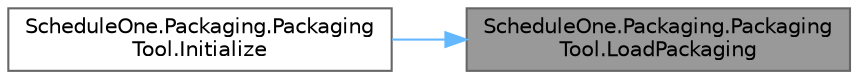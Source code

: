 digraph "ScheduleOne.Packaging.PackagingTool.LoadPackaging"
{
 // LATEX_PDF_SIZE
  bgcolor="transparent";
  edge [fontname=Helvetica,fontsize=10,labelfontname=Helvetica,labelfontsize=10];
  node [fontname=Helvetica,fontsize=10,shape=box,height=0.2,width=0.4];
  rankdir="RL";
  Node1 [id="Node000001",label="ScheduleOne.Packaging.Packaging\lTool.LoadPackaging",height=0.2,width=0.4,color="gray40", fillcolor="grey60", style="filled", fontcolor="black",tooltip=" "];
  Node1 -> Node2 [id="edge1_Node000001_Node000002",dir="back",color="steelblue1",style="solid",tooltip=" "];
  Node2 [id="Node000002",label="ScheduleOne.Packaging.Packaging\lTool.Initialize",height=0.2,width=0.4,color="grey40", fillcolor="white", style="filled",URL="$class_schedule_one_1_1_packaging_1_1_packaging_tool.html#a69c7d6d2c231583d4b54dbc913402ba9",tooltip=" "];
}
